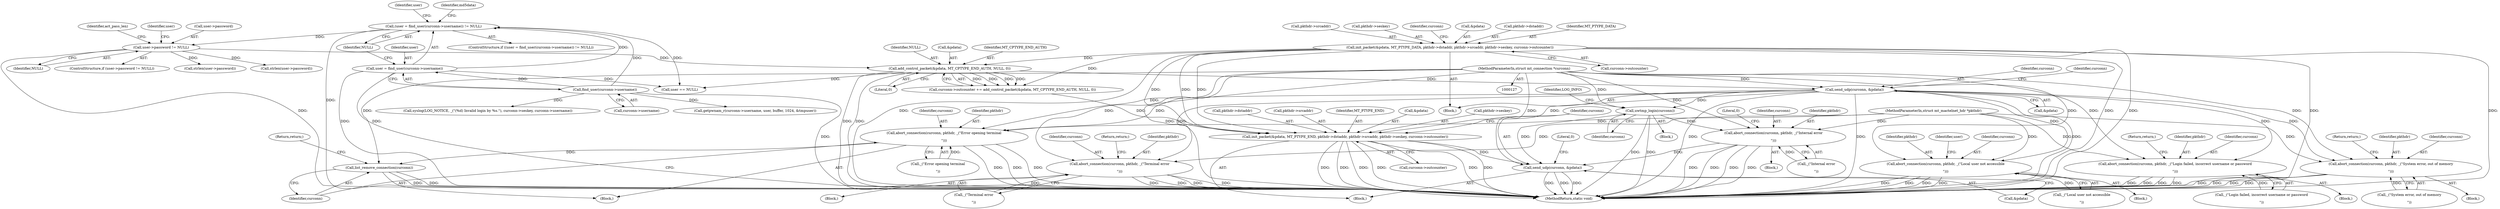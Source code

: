 digraph "0_MAC-Telnet_b69d11727d4f0f8cf719c79e3fb700f55ca03e9a_2@API" {
"1000262" [label="(Call,send_udp(curconn, &pdata))"];
"1000128" [label="(MethodParameterIn,struct mt_connection *curconn)"];
"1000256" [label="(Call,add_control_packet(&pdata, MT_CPTYPE_END_AUTH, NULL, 0))"];
"1000236" [label="(Call,init_packet(&pdata, MT_PTYPE_DATA, pkthdr->dstaddr, pkthdr->srcaddr, pkthdr->seskey, curconn->outcounter))"];
"1000158" [label="(Call,user->password != NULL)"];
"1000139" [label="(Call,(user = find_user(curconn->username)) != NULL)"];
"1000140" [label="(Call,user = find_user(curconn->username))"];
"1000142" [label="(Call,find_user(curconn->username))"];
"1000298" [label="(Call,abort_connection(curconn, pkthdr, _(\"Login failed, incorrect username or password\r\n\")))"];
"1000349" [label="(Call,abort_connection(curconn, pkthdr, _(\"Terminal error\r\n\")))"];
"1000401" [label="(Call,abort_connection(curconn, pkthdr, _(\"System error, out of memory\r\n\")))"];
"1000430" [label="(Call,abort_connection(curconn, pkthdr, _(\"Local user not accessible\r\n\")))"];
"1000470" [label="(Call,abort_connection(curconn, pkthdr, _(\"Error opening terminal\r\n\")))"];
"1000475" [label="(Call,list_remove_connection(curconn))"];
"1000486" [label="(Call,uwtmp_login(curconn))"];
"1000607" [label="(Call,abort_connection(curconn, pkthdr, _(\"Internal error\r\n\")))"];
"1000658" [label="(Call,send_udp(curconn, &pdata))"];
"1000642" [label="(Call,init_packet(&pdata, MT_PTYPE_END, pkthdr->dstaddr, pkthdr->srcaddr, pkthdr->seskey, curconn->outcounter))"];
"1000303" [label="(Return,return;)"];
"1000143" [label="(Call,curconn->username)"];
"1000261" [label="(Literal,0)"];
"1000350" [label="(Identifier,curconn)"];
"1000433" [label="(Call,_(\"Local user not accessible\r\n\"))"];
"1000705" [label="(MethodReturn,static void)"];
"1000166" [label="(Identifier,user)"];
"1000354" [label="(Return,return;)"];
"1000432" [label="(Identifier,pkthdr)"];
"1000642" [label="(Call,init_packet(&pdata, MT_PTYPE_END, pkthdr->dstaddr, pkthdr->srcaddr, pkthdr->seskey, curconn->outcounter))"];
"1000646" [label="(Call,pkthdr->dstaddr)"];
"1000588" [label="(Block,)"];
"1000613" [label="(Literal,0)"];
"1000608" [label="(Identifier,curconn)"];
"1000349" [label="(Call,abort_connection(curconn, pkthdr, _(\"Terminal error\r\n\")))"];
"1000140" [label="(Call,user = find_user(curconn->username))"];
"1000658" [label="(Call,send_udp(curconn, &pdata))"];
"1000243" [label="(Call,pkthdr->srcaddr)"];
"1000146" [label="(Identifier,NULL)"];
"1000236" [label="(Call,init_packet(&pdata, MT_PTYPE_DATA, pkthdr->dstaddr, pkthdr->srcaddr, pkthdr->seskey, curconn->outcounter))"];
"1000252" [label="(Call,curconn->outcounter += add_control_packet(&pdata, MT_CPTYPE_END_AUTH, NULL, 0))"];
"1000473" [label="(Call,_(\"Error opening terminal\r\n\"))"];
"1000659" [label="(Identifier,curconn)"];
"1000487" [label="(Identifier,curconn)"];
"1000129" [label="(MethodParameterIn,struct mt_mactelnet_hdr *pkthdr)"];
"1000300" [label="(Identifier,pkthdr)"];
"1000404" [label="(Call,_(\"System error, out of memory\r\n\"))"];
"1000462" [label="(Block,)"];
"1000419" [label="(Block,)"];
"1000260" [label="(Identifier,NULL)"];
"1000401" [label="(Call,abort_connection(curconn, pkthdr, _(\"System error, out of memory\r\n\")))"];
"1000393" [label="(Block,)"];
"1000430" [label="(Call,abort_connection(curconn, pkthdr, _(\"Local user not accessible\r\n\")))"];
"1000470" [label="(Call,abort_connection(curconn, pkthdr, _(\"Error opening terminal\r\n\")))"];
"1000159" [label="(Call,user->password)"];
"1000162" [label="(Identifier,NULL)"];
"1000649" [label="(Call,pkthdr->srcaddr)"];
"1000471" [label="(Identifier,curconn)"];
"1000609" [label="(Identifier,pkthdr)"];
"1000257" [label="(Call,&pdata)"];
"1000409" [label="(Call,getpwnam_r(curconn->username, user, buffer, 1024, &tmpuser))"];
"1000262" [label="(Call,send_udp(curconn, &pdata))"];
"1000343" [label="(Block,)"];
"1000663" [label="(Literal,0)"];
"1000288" [label="(Call,syslog(LOG_NOTICE, _(\"(%d) Invalid login by %s.\"), curconn->seskey, curconn->username))"];
"1000277" [label="(Identifier,user)"];
"1000157" [label="(ControlStructure,if (user->password != NULL))"];
"1000150" [label="(Identifier,md5data)"];
"1000476" [label="(Identifier,curconn)"];
"1000660" [label="(Call,&pdata)"];
"1000645" [label="(Identifier,MT_PTYPE_END)"];
"1000276" [label="(Call,user == NULL)"];
"1000486" [label="(Call,uwtmp_login(curconn))"];
"1000249" [label="(Call,curconn->outcounter)"];
"1000174" [label="(Call,strlen(user->password))"];
"1000607" [label="(Call,abort_connection(curconn, pkthdr, _(\"Internal error\r\n\")))"];
"1000436" [label="(Identifier,user)"];
"1000141" [label="(Identifier,user)"];
"1000403" [label="(Identifier,pkthdr)"];
"1000173" [label="(Identifier,act_pass_len)"];
"1000351" [label="(Identifier,pkthdr)"];
"1000246" [label="(Call,pkthdr->seskey)"];
"1000269" [label="(Identifier,curconn)"];
"1000158" [label="(Call,user->password != NULL)"];
"1000402" [label="(Identifier,curconn)"];
"1000643" [label="(Call,&pdata)"];
"1000139" [label="(Call,(user = find_user(curconn->username)) != NULL)"];
"1000406" [label="(Return,return;)"];
"1000484" [label="(Block,)"];
"1000475" [label="(Call,list_remove_connection(curconn))"];
"1000352" [label="(Call,_(\"Terminal error\r\n\"))"];
"1000655" [label="(Call,curconn->outcounter)"];
"1000263" [label="(Identifier,curconn)"];
"1000472" [label="(Identifier,pkthdr)"];
"1000298" [label="(Call,abort_connection(curconn, pkthdr, _(\"Login failed, incorrect username or password\r\n\")))"];
"1000299" [label="(Identifier,curconn)"];
"1000610" [label="(Call,_(\"Internal error\r\n\"))"];
"1000625" [label="(Block,)"];
"1000128" [label="(MethodParameterIn,struct mt_connection *curconn)"];
"1000142" [label="(Call,find_user(curconn->username))"];
"1000301" [label="(Call,_(\"Login failed, incorrect username or password\r\n\"))"];
"1000254" [label="(Identifier,curconn)"];
"1000287" [label="(Block,)"];
"1000237" [label="(Call,&pdata)"];
"1000431" [label="(Identifier,curconn)"];
"1000168" [label="(Call,strlen(user->password))"];
"1000489" [label="(Identifier,LOG_INFO)"];
"1000264" [label="(Call,&pdata)"];
"1000138" [label="(ControlStructure,if ((user = find_user(curconn->username)) != NULL))"];
"1000652" [label="(Call,pkthdr->seskey)"];
"1000256" [label="(Call,add_control_packet(&pdata, MT_CPTYPE_END_AUTH, NULL, 0))"];
"1000259" [label="(Identifier,MT_CPTYPE_END_AUTH)"];
"1000477" [label="(Return,return;)"];
"1000147" [label="(Block,)"];
"1000240" [label="(Call,pkthdr->dstaddr)"];
"1000239" [label="(Identifier,MT_PTYPE_DATA)"];
"1000262" -> "1000147"  [label="AST: "];
"1000262" -> "1000264"  [label="CFG: "];
"1000263" -> "1000262"  [label="AST: "];
"1000264" -> "1000262"  [label="AST: "];
"1000269" -> "1000262"  [label="CFG: "];
"1000262" -> "1000705"  [label="DDG: "];
"1000262" -> "1000705"  [label="DDG: "];
"1000262" -> "1000705"  [label="DDG: "];
"1000128" -> "1000262"  [label="DDG: "];
"1000256" -> "1000262"  [label="DDG: "];
"1000262" -> "1000298"  [label="DDG: "];
"1000262" -> "1000349"  [label="DDG: "];
"1000262" -> "1000401"  [label="DDG: "];
"1000262" -> "1000430"  [label="DDG: "];
"1000262" -> "1000470"  [label="DDG: "];
"1000262" -> "1000486"  [label="DDG: "];
"1000262" -> "1000642"  [label="DDG: "];
"1000128" -> "1000127"  [label="AST: "];
"1000128" -> "1000705"  [label="DDG: "];
"1000128" -> "1000298"  [label="DDG: "];
"1000128" -> "1000349"  [label="DDG: "];
"1000128" -> "1000401"  [label="DDG: "];
"1000128" -> "1000430"  [label="DDG: "];
"1000128" -> "1000470"  [label="DDG: "];
"1000128" -> "1000475"  [label="DDG: "];
"1000128" -> "1000486"  [label="DDG: "];
"1000128" -> "1000607"  [label="DDG: "];
"1000128" -> "1000658"  [label="DDG: "];
"1000256" -> "1000252"  [label="AST: "];
"1000256" -> "1000261"  [label="CFG: "];
"1000257" -> "1000256"  [label="AST: "];
"1000259" -> "1000256"  [label="AST: "];
"1000260" -> "1000256"  [label="AST: "];
"1000261" -> "1000256"  [label="AST: "];
"1000252" -> "1000256"  [label="CFG: "];
"1000256" -> "1000705"  [label="DDG: "];
"1000256" -> "1000705"  [label="DDG: "];
"1000256" -> "1000252"  [label="DDG: "];
"1000256" -> "1000252"  [label="DDG: "];
"1000256" -> "1000252"  [label="DDG: "];
"1000256" -> "1000252"  [label="DDG: "];
"1000236" -> "1000256"  [label="DDG: "];
"1000158" -> "1000256"  [label="DDG: "];
"1000256" -> "1000276"  [label="DDG: "];
"1000236" -> "1000147"  [label="AST: "];
"1000236" -> "1000249"  [label="CFG: "];
"1000237" -> "1000236"  [label="AST: "];
"1000239" -> "1000236"  [label="AST: "];
"1000240" -> "1000236"  [label="AST: "];
"1000243" -> "1000236"  [label="AST: "];
"1000246" -> "1000236"  [label="AST: "];
"1000249" -> "1000236"  [label="AST: "];
"1000254" -> "1000236"  [label="CFG: "];
"1000236" -> "1000705"  [label="DDG: "];
"1000236" -> "1000705"  [label="DDG: "];
"1000236" -> "1000705"  [label="DDG: "];
"1000236" -> "1000705"  [label="DDG: "];
"1000236" -> "1000705"  [label="DDG: "];
"1000236" -> "1000252"  [label="DDG: "];
"1000236" -> "1000642"  [label="DDG: "];
"1000236" -> "1000642"  [label="DDG: "];
"1000236" -> "1000642"  [label="DDG: "];
"1000158" -> "1000157"  [label="AST: "];
"1000158" -> "1000162"  [label="CFG: "];
"1000159" -> "1000158"  [label="AST: "];
"1000162" -> "1000158"  [label="AST: "];
"1000166" -> "1000158"  [label="CFG: "];
"1000173" -> "1000158"  [label="CFG: "];
"1000158" -> "1000705"  [label="DDG: "];
"1000139" -> "1000158"  [label="DDG: "];
"1000158" -> "1000168"  [label="DDG: "];
"1000158" -> "1000174"  [label="DDG: "];
"1000139" -> "1000138"  [label="AST: "];
"1000139" -> "1000146"  [label="CFG: "];
"1000140" -> "1000139"  [label="AST: "];
"1000146" -> "1000139"  [label="AST: "];
"1000150" -> "1000139"  [label="CFG: "];
"1000277" -> "1000139"  [label="CFG: "];
"1000139" -> "1000705"  [label="DDG: "];
"1000140" -> "1000139"  [label="DDG: "];
"1000142" -> "1000139"  [label="DDG: "];
"1000139" -> "1000276"  [label="DDG: "];
"1000140" -> "1000142"  [label="CFG: "];
"1000141" -> "1000140"  [label="AST: "];
"1000142" -> "1000140"  [label="AST: "];
"1000146" -> "1000140"  [label="CFG: "];
"1000140" -> "1000705"  [label="DDG: "];
"1000140" -> "1000705"  [label="DDG: "];
"1000142" -> "1000140"  [label="DDG: "];
"1000140" -> "1000276"  [label="DDG: "];
"1000142" -> "1000143"  [label="CFG: "];
"1000143" -> "1000142"  [label="AST: "];
"1000142" -> "1000705"  [label="DDG: "];
"1000142" -> "1000288"  [label="DDG: "];
"1000142" -> "1000409"  [label="DDG: "];
"1000298" -> "1000287"  [label="AST: "];
"1000298" -> "1000301"  [label="CFG: "];
"1000299" -> "1000298"  [label="AST: "];
"1000300" -> "1000298"  [label="AST: "];
"1000301" -> "1000298"  [label="AST: "];
"1000303" -> "1000298"  [label="CFG: "];
"1000298" -> "1000705"  [label="DDG: "];
"1000298" -> "1000705"  [label="DDG: "];
"1000298" -> "1000705"  [label="DDG: "];
"1000298" -> "1000705"  [label="DDG: "];
"1000129" -> "1000298"  [label="DDG: "];
"1000301" -> "1000298"  [label="DDG: "];
"1000349" -> "1000343"  [label="AST: "];
"1000349" -> "1000352"  [label="CFG: "];
"1000350" -> "1000349"  [label="AST: "];
"1000351" -> "1000349"  [label="AST: "];
"1000352" -> "1000349"  [label="AST: "];
"1000354" -> "1000349"  [label="CFG: "];
"1000349" -> "1000705"  [label="DDG: "];
"1000349" -> "1000705"  [label="DDG: "];
"1000349" -> "1000705"  [label="DDG: "];
"1000349" -> "1000705"  [label="DDG: "];
"1000129" -> "1000349"  [label="DDG: "];
"1000352" -> "1000349"  [label="DDG: "];
"1000401" -> "1000393"  [label="AST: "];
"1000401" -> "1000404"  [label="CFG: "];
"1000402" -> "1000401"  [label="AST: "];
"1000403" -> "1000401"  [label="AST: "];
"1000404" -> "1000401"  [label="AST: "];
"1000406" -> "1000401"  [label="CFG: "];
"1000401" -> "1000705"  [label="DDG: "];
"1000401" -> "1000705"  [label="DDG: "];
"1000401" -> "1000705"  [label="DDG: "];
"1000401" -> "1000705"  [label="DDG: "];
"1000129" -> "1000401"  [label="DDG: "];
"1000404" -> "1000401"  [label="DDG: "];
"1000430" -> "1000419"  [label="AST: "];
"1000430" -> "1000433"  [label="CFG: "];
"1000431" -> "1000430"  [label="AST: "];
"1000432" -> "1000430"  [label="AST: "];
"1000433" -> "1000430"  [label="AST: "];
"1000436" -> "1000430"  [label="CFG: "];
"1000430" -> "1000705"  [label="DDG: "];
"1000430" -> "1000705"  [label="DDG: "];
"1000430" -> "1000705"  [label="DDG: "];
"1000430" -> "1000705"  [label="DDG: "];
"1000129" -> "1000430"  [label="DDG: "];
"1000433" -> "1000430"  [label="DDG: "];
"1000470" -> "1000462"  [label="AST: "];
"1000470" -> "1000473"  [label="CFG: "];
"1000471" -> "1000470"  [label="AST: "];
"1000472" -> "1000470"  [label="AST: "];
"1000473" -> "1000470"  [label="AST: "];
"1000476" -> "1000470"  [label="CFG: "];
"1000470" -> "1000705"  [label="DDG: "];
"1000470" -> "1000705"  [label="DDG: "];
"1000470" -> "1000705"  [label="DDG: "];
"1000129" -> "1000470"  [label="DDG: "];
"1000473" -> "1000470"  [label="DDG: "];
"1000470" -> "1000475"  [label="DDG: "];
"1000475" -> "1000462"  [label="AST: "];
"1000475" -> "1000476"  [label="CFG: "];
"1000476" -> "1000475"  [label="AST: "];
"1000477" -> "1000475"  [label="CFG: "];
"1000475" -> "1000705"  [label="DDG: "];
"1000475" -> "1000705"  [label="DDG: "];
"1000486" -> "1000484"  [label="AST: "];
"1000486" -> "1000487"  [label="CFG: "];
"1000487" -> "1000486"  [label="AST: "];
"1000489" -> "1000486"  [label="CFG: "];
"1000486" -> "1000705"  [label="DDG: "];
"1000486" -> "1000705"  [label="DDG: "];
"1000486" -> "1000607"  [label="DDG: "];
"1000486" -> "1000658"  [label="DDG: "];
"1000607" -> "1000588"  [label="AST: "];
"1000607" -> "1000610"  [label="CFG: "];
"1000608" -> "1000607"  [label="AST: "];
"1000609" -> "1000607"  [label="AST: "];
"1000610" -> "1000607"  [label="AST: "];
"1000613" -> "1000607"  [label="CFG: "];
"1000607" -> "1000705"  [label="DDG: "];
"1000607" -> "1000705"  [label="DDG: "];
"1000607" -> "1000705"  [label="DDG: "];
"1000607" -> "1000705"  [label="DDG: "];
"1000129" -> "1000607"  [label="DDG: "];
"1000610" -> "1000607"  [label="DDG: "];
"1000607" -> "1000658"  [label="DDG: "];
"1000658" -> "1000625"  [label="AST: "];
"1000658" -> "1000660"  [label="CFG: "];
"1000659" -> "1000658"  [label="AST: "];
"1000660" -> "1000658"  [label="AST: "];
"1000663" -> "1000658"  [label="CFG: "];
"1000658" -> "1000705"  [label="DDG: "];
"1000658" -> "1000705"  [label="DDG: "];
"1000658" -> "1000705"  [label="DDG: "];
"1000642" -> "1000658"  [label="DDG: "];
"1000642" -> "1000625"  [label="AST: "];
"1000642" -> "1000655"  [label="CFG: "];
"1000643" -> "1000642"  [label="AST: "];
"1000645" -> "1000642"  [label="AST: "];
"1000646" -> "1000642"  [label="AST: "];
"1000649" -> "1000642"  [label="AST: "];
"1000652" -> "1000642"  [label="AST: "];
"1000655" -> "1000642"  [label="AST: "];
"1000659" -> "1000642"  [label="CFG: "];
"1000642" -> "1000705"  [label="DDG: "];
"1000642" -> "1000705"  [label="DDG: "];
"1000642" -> "1000705"  [label="DDG: "];
"1000642" -> "1000705"  [label="DDG: "];
"1000642" -> "1000705"  [label="DDG: "];
"1000642" -> "1000705"  [label="DDG: "];
"1000252" -> "1000642"  [label="DDG: "];
}
